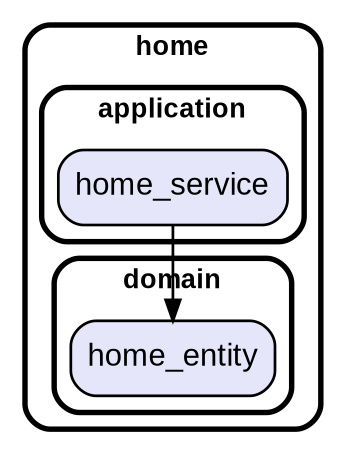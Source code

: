digraph "" {
  graph [style=rounded fontname="Arial Black" fontsize=13 penwidth=2.6];
  node [shape=rect style="filled,rounded" fontname=Arial fontsize=15 fillcolor=Lavender penwidth=1.3];
  edge [penwidth=1.3];
  "/application/home_service.dart" [label="home_service"];
  "/domain/home_entity.dart" [label="home_entity"];
  subgraph "cluster~" {
    label="home";
    subgraph "cluster~/application" {
      label="application";
      "/application/home_service.dart";
    }
    subgraph "cluster~/domain" {
      label="domain";
      "/domain/home_entity.dart";
    }
  }
  "/application/home_service.dart" -> "/domain/home_entity.dart";
}
